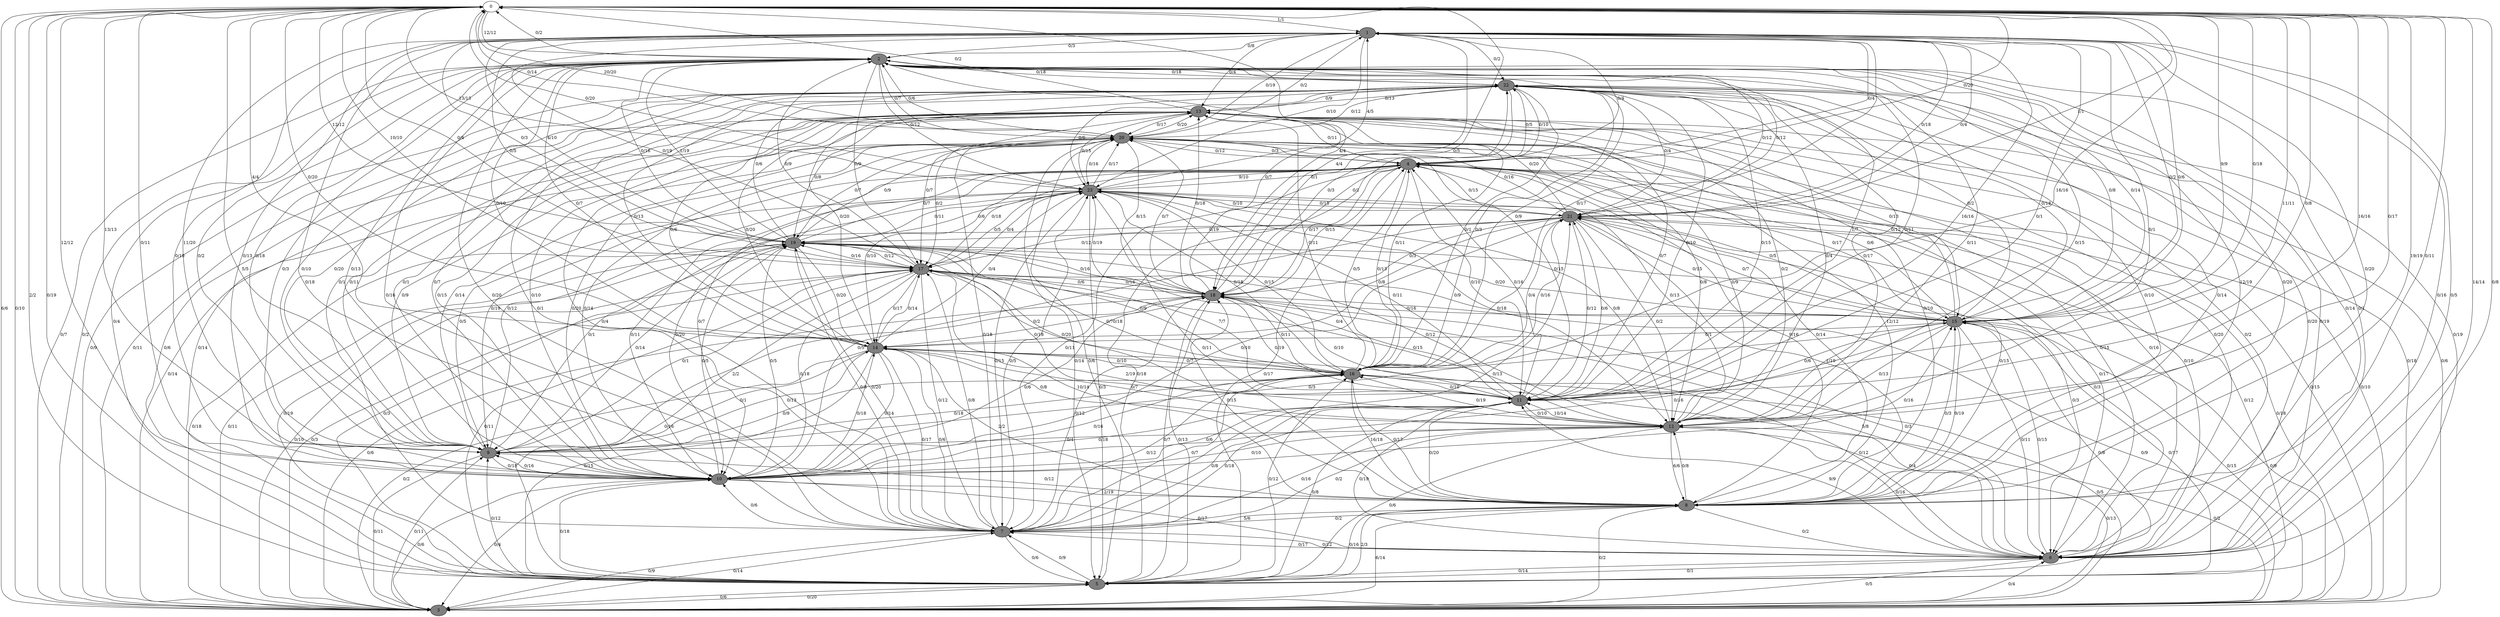 digraph G {
	0[style=filled fillcolor=grey100];
	0->1[label ="1/1"] ;
	0->2[label ="12/12"] ;
	0->3[label ="6/6"] ;
	0->5[label ="2/2"] ;
	0->6[label ="14/14"] ;
	0->7[label ="5/5"] ;
	0->8[label ="19/19"] ;
	0->9[label ="13/13"] ;
	0->10[label ="12/12"] ;
	0->11[label ="11/11"] ;
	0->12[label ="16/16"] ;
	0->14[label ="4/4"] ;
	0->15[label ="9/9"] ;
	0->16[label ="16/16"] ;
	0->17[label ="10/10"] ;
	0->18[label ="4/4"] ;
	0->19[label ="12/12"] ;
	0->20[label ="20/20"] ;
	0->21[label ="1/1"] ;
	0->23[label ="13/13"] ;
	1[style=filled fillcolor=grey50];
	1->2[label ="0/8"] ;
	1->4[label ="0/4"] ;
	1->6[label ="0/16"] ;
	1->7[label ="0/18"] ;
	1->10[label ="0/10"] ;
	1->11[label ="16/16"] ;
	1->13[label ="0/4"] ;
	1->15[label ="0/2"] ;
	1->17[label ="0/5"] ;
	1->18[label ="4/4"] ;
	1->19[label ="0/3"] ;
	1->20[label ="0/19"] ;
	1->21[label ="0/18"] ;
	1->22[label ="0/2"] ;
	1->23[label ="0/10"] ;
	2[style=filled fillcolor=grey50];
	2->0[label ="0/2"] ;
	2->1[label ="0/3"] ;
	2->3[label ="0/7"] ;
	2->5[label ="0/4"] ;
	2->6[label ="0/14"] ;
	2->7[label ="0/16"] ;
	2->8[label ="12/19"] ;
	2->9[label ="0/18"] ;
	2->10[label ="0/13"] ;
	2->11[label ="1/7"] ;
	2->12[label ="0/15"] ;
	2->14[label ="0/10"] ;
	2->15[label ="0/14"] ;
	2->16[label ="0/9"] ;
	2->17[label ="0/9"] ;
	2->19[label ="0/16"] ;
	2->20[label ="0/7"] ;
	2->21[label ="0/12"] ;
	2->22[label ="0/18"] ;
	2->23[label ="0/12"] ;
	3[style=filled fillcolor=grey50];
	3->0[label ="0/10"] ;
	3->2[label ="0/2"] ;
	3->4[label ="0/10"] ;
	3->5[label ="0/20"] ;
	3->6[label ="0/4"] ;
	3->7[label ="0/14"] ;
	3->8[label ="6/14"] ;
	3->9[label ="0/11"] ;
	3->10[label ="0/6"] ;
	3->12[label ="0/2"] ;
	3->13[label ="0/6"] ;
	3->15[label ="0/9"] ;
	3->17[label ="0/3"] ;
	3->18[label ="0/9"] ;
	3->19[label ="0/11"] ;
	3->22[label ="0/11"] ;
	4[style=filled fillcolor=grey50];
	4->0[label ="0/20"] ;
	4->1[label ="0/4"] ;
	4->3[label ="0/15"] ;
	4->5[label ="0/18"] ;
	4->7[label ="0/11"] ;
	4->8[label ="9/16"] ;
	4->9[label ="0/19"] ;
	4->10[label ="0/7"] ;
	4->11[label ="0/10"] ;
	4->13[label ="0/11"] ;
	4->14[label ="0/10"] ;
	4->15[label ="0/17"] ;
	4->16[label ="0/5"] ;
	4->18[label ="0/17"] ;
	4->20[label ="0/3"] ;
	4->21[label ="0/15"] ;
	4->22[label ="0/5"] ;
	4->23[label ="0/1"] ;
	5[style=filled fillcolor=grey50];
	5->0[label ="0/19"] ;
	5->3[label ="0/6"] ;
	5->4[label ="0/17"] ;
	5->6[label ="0/1"] ;
	5->7[label ="0/9"] ;
	5->8[label ="2/3"] ;
	5->9[label ="0/12"] ;
	5->10[label ="0/18"] ;
	5->13[label ="0/14"] ;
	5->15[label ="0/17"] ;
	5->16[label ="0/12"] ;
	5->17[label ="0/11"] ;
	5->18[label ="0/13"] ;
	5->19[label ="0/19"] ;
	5->20[label ="0/6"] ;
	5->21[label ="0/12"] ;
	6[style=filled fillcolor=grey50];
	6->0[label ="0/8"] ;
	6->1[label ="0/5"] ;
	6->2[label ="0/1"] ;
	6->3[label ="0/5"] ;
	6->4[label ="0/10"] ;
	6->5[label ="0/14"] ;
	6->7[label ="0/17"] ;
	6->11[label ="9/9"] ;
	6->12[label ="0/16"] ;
	6->13[label ="0/2"] ;
	6->15[label ="0/15"] ;
	6->16[label ="0/4"] ;
	6->18[label ="5/8"] ;
	6->20[label ="0/16"] ;
	6->21[label ="0/3"] ;
	6->22[label ="0/19"] ;
	7[style=filled fillcolor=grey50];
	7->2[label ="0/20"] ;
	7->3[label ="0/9"] ;
	7->5[label ="0/6"] ;
	7->6[label ="0/12"] ;
	7->8[label ="5/6"] ;
	7->10[label ="0/6"] ;
	7->11[label ="0/18"] ;
	7->12[label ="0/2"] ;
	7->14[label ="0/6"] ;
	7->16[label ="0/7"] ;
	7->17[label ="0/8"] ;
	7->19[label ="0/20"] ;
	7->20[label ="0/18"] ;
	7->21[label ="0/13"] ;
	7->23[label ="0/5"] ;
	8[style=filled fillcolor=grey50];
	8->0[label ="0/11"] ;
	8->1[label ="0/20"] ;
	8->2[label ="0/20"] ;
	8->3[label ="0/2"] ;
	8->4[label ="0/14"] ;
	8->5[label ="0/16"] ;
	8->6[label ="0/2"] ;
	8->7[label ="0/2"] ;
	8->9[label ="0/12"] ;
	8->12[label ="0/8"] ;
	8->15[label ="0/3"] ;
	8->16[label ="0/17"] ;
	8->18[label ="0/15"] ;
	8->21[label ="0/15"] ;
	8->22[label ="0/14"] ;
	8->23[label ="0/11"] ;
	9[style=filled fillcolor=grey50];
	9->1[label ="11/20"] ;
	9->2[label ="0/2"] ;
	9->3[label ="0/11"] ;
	9->4[label ="0/12"] ;
	9->10[label ="0/15"] ;
	9->13[label ="0/11"] ;
	9->14[label ="0/13"] ;
	9->15[label ="0/3"] ;
	9->16[label ="0/18"] ;
	9->17[label ="0/1"] ;
	9->18[label ="2/2"] ;
	9->19[label ="0/14"] ;
	9->20[label ="0/14"] ;
	9->22[label ="0/20"] ;
	10[style=filled fillcolor=grey50];
	10->0[label ="0/11"] ;
	10->1[label ="0/13"] ;
	10->2[label ="0/3"] ;
	10->3[label ="0/4"] ;
	10->6[label ="0/17"] ;
	10->8[label ="12/19"] ;
	10->9[label ="0/16"] ;
	10->11[label ="0/6"] ;
	10->12[label ="0/10"] ;
	10->13[label ="0/10"] ;
	10->14[label ="0/18"] ;
	10->15[label ="0/16"] ;
	10->16[label ="0/16"] ;
	10->18[label ="0/6"] ;
	10->19[label ="0/5"] ;
	10->20[label ="0/20"] ;
	10->21[label ="0/10"] ;
	10->22[label ="0/7"] ;
	10->23[label ="0/20"] ;
	11[style=filled fillcolor=grey50];
	11->0[label ="0/8"] ;
	11->1[label ="0/1"] ;
	11->2[label ="0/11"] ;
	11->4[label ="0/16"] ;
	11->5[label ="0/8"] ;
	11->6[label ="0/19"] ;
	11->7[label ="0/8"] ;
	11->8[label ="0/20"] ;
	11->10[label ="0/18"] ;
	11->12[label ="0/10"] ;
	11->15[label ="0/6"] ;
	11->18[label ="0/10"] ;
	11->19[label ="0/4"] ;
	11->20[label ="0/15"] ;
	11->21[label ="0/6"] ;
	11->22[label ="0/15"] ;
	11->23[label ="0/11"] ;
	12[style=filled fillcolor=grey50];
	12->0[label ="0/17"] ;
	12->1[label ="0/1"] ;
	12->2[label ="0/11"] ;
	12->3[label ="0/13"] ;
	12->4[label ="0/13"] ;
	12->5[label ="0/6"] ;
	12->7[label ="0/16"] ;
	12->8[label ="6/6"] ;
	12->9[label ="0/4"] ;
	12->11[label ="10/14"] ;
	12->13[label ="0/2"] ;
	12->14[label ="0/7"] ;
	12->16[label ="0/19"] ;
	12->17[label ="0/15"] ;
	12->19[label ="0/12"] ;
	12->20[label ="0/9"] ;
	12->22[label ="0/17"] ;
	12->23[label ="0/8"] ;
	13[style=filled fillcolor=grey50];
	13->0[label ="0/2"] ;
	13->3[label ="0/18"] ;
	13->5[label ="0/6"] ;
	13->6[label ="0/20"] ;
	13->7[label ="0/4"] ;
	13->8[label ="0/10"] ;
	13->9[label ="0/1"] ;
	13->10[label ="0/15"] ;
	13->11[label ="0/7"] ;
	13->14[label ="0/6"] ;
	13->15[label ="0/13"] ;
	13->16[label ="0/11"] ;
	13->17[label ="0/7"] ;
	13->19[label ="0/8"] ;
	13->20[label ="0/17"] ;
	13->22[label ="0/9"] ;
	14[style=filled fillcolor=grey50];
	14->0[label ="0/20"] ;
	14->2[label ="0/7"] ;
	14->3[label ="0/2"] ;
	14->5[label ="0/15"] ;
	14->6[label ="0/12"] ;
	14->7[label ="0/17"] ;
	14->8[label ="2/2"] ;
	14->9[label ="0/1"] ;
	14->10[label ="0/14"] ;
	14->11[label ="2/19"] ;
	14->12[label ="0/8"] ;
	14->13[label ="0/20"] ;
	14->16[label ="0/10"] ;
	14->17[label ="0/14"] ;
	14->22[label ="0/20"] ;
	14->23[label ="0/4"] ;
	15[style=filled fillcolor=grey50];
	15->0[label ="0/18"] ;
	15->1[label ="0/6"] ;
	15->2[label ="0/8"] ;
	15->3[label ="0/15"] ;
	15->4[label ="0/6"] ;
	15->5[label ="0/8"] ;
	15->6[label ="0/11"] ;
	15->8[label ="9/19"] ;
	15->10[label ="0/16"] ;
	15->12[label ="0/13"] ;
	15->14[label ="0/1"] ;
	15->20[label ="0/12"] ;
	15->21[label ="0/7"] ;
	15->22[label ="0/2"] ;
	15->23[label ="0/5"] ;
	16[style=filled fillcolor=grey50];
	16->1[label ="0/17"] ;
	16->3[label ="0/5"] ;
	16->4[label ="0/13"] ;
	16->7[label ="0/12"] ;
	16->8[label ="16/18"] ;
	16->9[label ="0/9"] ;
	16->11[label ="0/10"] ;
	16->13[label ="0/11"] ;
	16->14[label ="0/7"] ;
	16->17[label ="0/2"] ;
	16->18[label ="0/11"] ;
	16->19[label ="0/9"] ;
	16->21[label ="0/16"] ;
	16->22[label ="0/3"] ;
	16->23[label ="0/15"] ;
	17[style=filled fillcolor=grey50];
	17->0[label ="0/4"] ;
	17->1[label ="0/19"] ;
	17->2[label ="0/9"] ;
	17->3[label ="0/10"] ;
	17->4[label ="0/18"] ;
	17->5[label ="0/16"] ;
	17->7[label ="0/12"] ;
	17->8[label ="10/14"] ;
	17->10[label ="0/18"] ;
	17->11[label ="0/20"] ;
	17->14[label ="0/17"] ;
	17->15[label ="0/9"] ;
	17->16[label ="0/18"] ;
	17->18[label ="0/16"] ;
	17->19[label ="0/16"] ;
	17->23[label ="0/4"] ;
	18[style=filled fillcolor=grey50];
	18->0[label ="0/5"] ;
	18->2[label ="0/7"] ;
	18->3[label ="0/6"] ;
	18->4[label ="0/15"] ;
	18->5[label ="0/7"] ;
	18->6[label ="0/3"] ;
	18->7[label ="0/12"] ;
	18->11[label ="0/19"] ;
	18->13[label ="0/18"] ;
	18->14[label ="0/7"] ;
	18->15[label ="0/16"] ;
	18->17[label ="0/6"] ;
	18->19[label ="0/16"] ;
	18->20[label ="0/7"] ;
	18->22[label ="0/3"] ;
	18->23[label ="0/19"] ;
	19[style=filled fillcolor=grey50];
	19->1[label ="4/10"] ;
	19->2[label ="1/19"] ;
	19->3[label ="0/18"] ;
	19->4[label ="0/7"] ;
	19->5[label ="0/3"] ;
	19->6[label ="0/3"] ;
	19->7[label ="0/8"] ;
	19->10[label ="0/5"] ;
	19->11[label ="7/7"] ;
	19->12[label ="0/18"] ;
	19->14[label ="0/20"] ;
	19->15[label ="0/20"] ;
	19->17[label ="0/12"] ;
	19->20[label ="0/9"] ;
	19->22[label ="0/6"] ;
	19->23[label ="0/11"] ;
	20[style=filled fillcolor=grey50];
	20->0[label ="0/14"] ;
	20->1[label ="0/2"] ;
	20->2[label ="0/6"] ;
	20->3[label ="0/14"] ;
	20->4[label ="0/12"] ;
	20->5[label ="0/14"] ;
	20->6[label ="0/15"] ;
	20->8[label ="12/12"] ;
	20->9[label ="0/9"] ;
	20->10[label ="0/14"] ;
	20->12[label ="0/8"] ;
	20->13[label ="0/20"] ;
	20->17[label ="0/2"] ;
	20->18[label ="8/15"] ;
	20->19[label ="0/7"] ;
	20->22[label ="0/12"] ;
	20->23[label ="0/16"] ;
	21[style=filled fillcolor=grey50];
	21->1[label ="0/4"] ;
	21->2[label ="0/12"] ;
	21->3[label ="0/18"] ;
	21->8[label ="1/19"] ;
	21->9[label ="0/1"] ;
	21->10[label ="0/5"] ;
	21->11[label ="0/12"] ;
	21->12[label ="0/2"] ;
	21->13[label ="0/20"] ;
	21->14[label ="0/8"] ;
	21->15[label ="0/15"] ;
	21->16[label ="0/4"] ;
	21->17[label ="0/12"] ;
	21->18[label ="0/3"] ;
	21->19[label ="0/19"] ;
	21->20[label ="0/16"] ;
	21->23[label ="0/15"] ;
	22[style=filled fillcolor=grey50];
	22->2[label ="0/18"] ;
	22->3[label ="0/9"] ;
	22->4[label ="0/10"] ;
	22->5[label ="0/19"] ;
	22->6[label ="0/20"] ;
	22->7[label ="0/1"] ;
	22->8[label ="0/10"] ;
	22->9[label ="0/10"] ;
	22->10[label ="0/1"] ;
	22->11[label ="0/10"] ;
	22->12[label ="0/4"] ;
	22->13[label ="0/13"] ;
	22->14[label ="0/13"] ;
	22->15[label ="0/18"] ;
	22->16[label ="0/1"] ;
	22->18[label ="0/1"] ;
	22->21[label ="0/4"] ;
	22->23[label ="0/6"] ;
	23[style=filled fillcolor=grey50];
	23->0[label ="0/20"] ;
	23->1[label ="4/5"] ;
	23->4[label ="9/10"] ;
	23->5[label ="0/3"] ;
	23->6[label ="0/17"] ;
	23->7[label ="0/15"] ;
	23->9[label ="0/5"] ;
	23->10[label ="0/11"] ;
	23->12[label ="0/18"] ;
	23->13[label ="0/15"] ;
	23->16[label ="0/18"] ;
	23->17[label ="0/5"] ;
	23->19[label ="0/6"] ;
	23->20[label ="0/17"] ;
	23->21[label ="0/10"] ;
}
